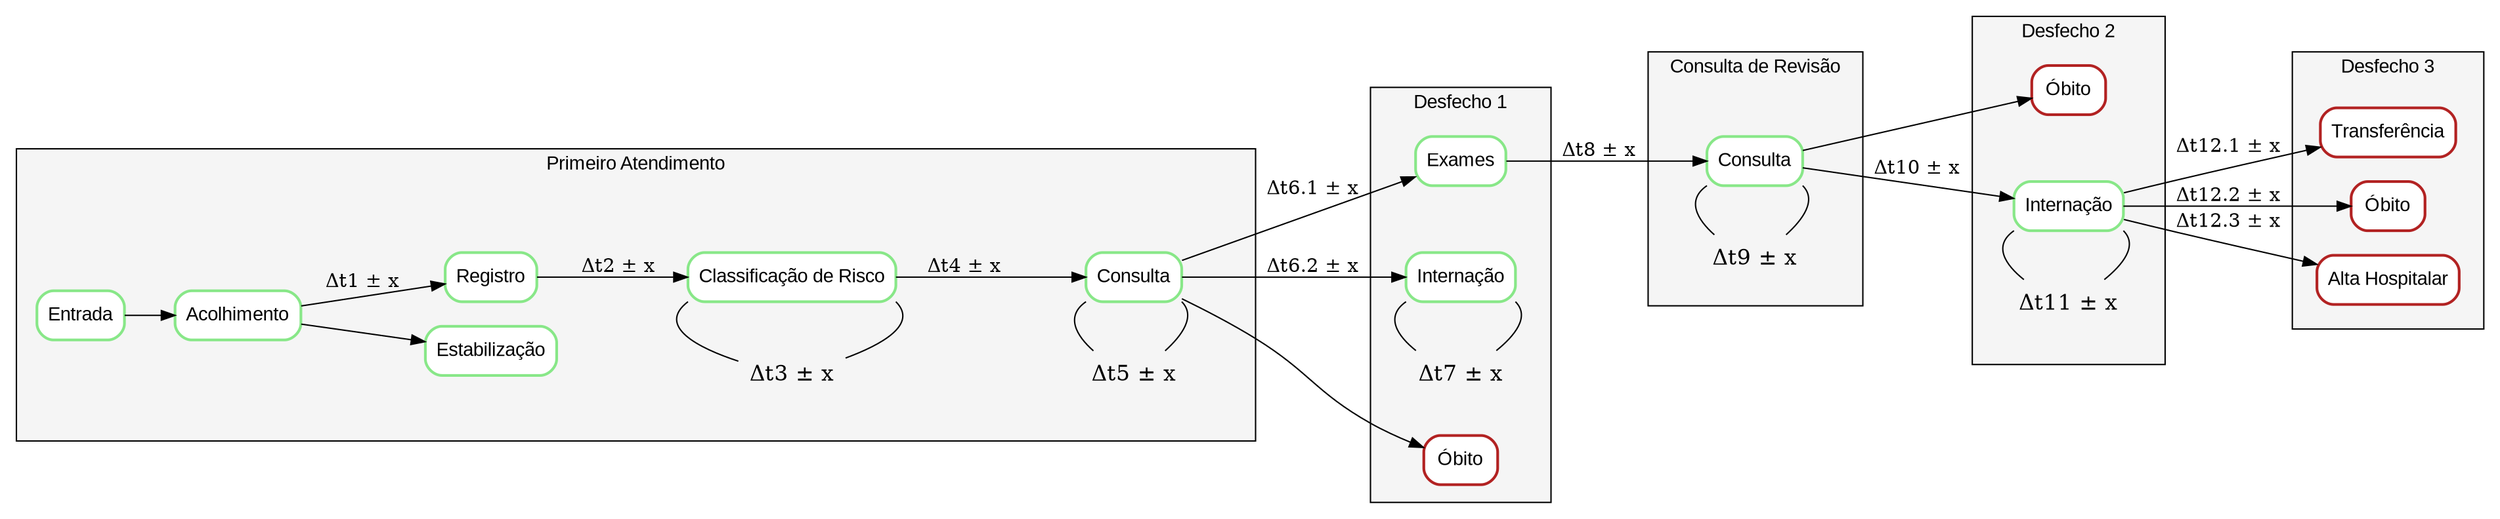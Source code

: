 digraph fluxo {
    rankdir=LR;
    compound=true;
    ranksep=0.5;

    // Primeiro Atendimento
    subgraph cluster_primeiro_atendimento {
        label="Primeiro Atendimento";
        ranksep=0.2;
        margin=15;
        style=filled;
        fillcolor="#F5F5F5";
        fontname="Arial";
        rankdir=LR;

        node [shape=box, style="filled, rounded", fillcolor="white", fontname="Arial"];

        Entrada [label="Entrada", color="#88E788", penwidth=2];
        Acolhimento [label="Acolhimento", color="#88E788", penwidth=2];
        Estabilizacao [label="Estabilização", color="#88E788", penwidth=2];
        Registro [label="Registro", color="#88E788", penwidth=2];

        // Subcluster de Classificação
        subgraph cluster_classificacao {
            style=invis;
            rankdir=TB;
            Classificacao [label="Classificação de Risco", color="#88E788", penwidth=2];
            aux_classif [
                label="Δt3 ± x",
                shape=box,
                style="filled",
                fillcolor="#F5F5F5",
                color="#F5F5F5",
                fontname="times-roman",
                fontsize=16,
                penwidth=0
            ];
        }

        // Subcluster de Consulta
        subgraph cluster_consulta {
            style=invis;
            rankdir=TB;
            Consulta [label="Consulta", color="#88E788", penwidth=2];
            aux_consulta [
                label="Δt5 ± x",
                shape=box,
                style="filled",
                fillcolor="#F5F5F5",
                color="#F5F5F5",
                fontname="times-roman",
                fontsize=16,
                penwidth=0
            ];
        }
    }

    // Desfecho 1
    subgraph cluster_desfecho1 {
        margin=13;
        label="Desfecho 1";
        style=filled;
        fillcolor="#F5F5F5";
        fontname="Arial";
        rankdir=LR;

        node [shape=box, style="filled, rounded", fillcolor="white", fontname="Arial"];

        Exames [label="Exames", color="#88E788", penwidth=2];

        // Subcluster de Internação
        subgraph cluster_internacao {
            style=invis;
            rankdir=TB;
            Internacao [label="Internação", color="#88E788", penwidth=2];
            aux_internacao [
                label="Δt7 ± x",
                shape=box,
                style="filled",
                fillcolor="#F5F5F5",
                color="#F5F5F5",
                fontname="times-roman",
                fontsize=16,
                penwidth=0
            ];
        }

        Obito [label="Óbito", color="#b22222", penwidth=2];
    }

    // Consulta de Revisão
    subgraph cluster_revisao {
        label="Consulta de Revisão";
        margin=8;
        style=filled;
        fillcolor="#F5F5F5";
        fontname="Arial";
        rankdir=LR;

        node [shape=box, style="filled, rounded", fillcolor="white", fontname="Arial"];

        // Subcluster de Consulta2
        subgraph cluster_consulta2 {
            style=invis;
            rankdir=TB;
            Consulta2 [label="Consulta", color="#88E788", penwidth=2];
            aux_consulta2 [
                label="Δt9 ± x",
                shape=box,
                style="filled",
                fillcolor="#F5F5F5",
                color="#F5F5F5",
                fontname="times-roman",
                fontsize=16,
                penwidth=0
            ];
        }
    }

    // Desfecho 2
    subgraph cluster_desfecho2 {
        label="Desfecho 2";
        margin=13;
        style=filled;
        fillcolor="#F5F5F5";
        fontname="Arial";
        rankdir=LR;

        node [shape=box, style="filled, rounded", fillcolor="white", fontname="Arial"];

        Obito2 [label="Óbito", color="#b22222", penwidth=2];

        // Subcluster de Internacao2
        subgraph cluster_internacao2 {
            style=invis;
            rankdir=TB;
            Internacao2 [label="Internação", color="#88E788", penwidth=2];
            aux_internacao2 [
                label="Δt11 ± x",
                shape=box,
                style="filled",
                fillcolor="#F5F5F5",
                color="#F5F5F5",
                fontname="times-roman",
                fontsize=16,
                penwidth=0
            ];
        }
    }

    // Desfecho 3
    subgraph cluster_desfecho3 {
        margin=18;
        ranksep=1;
        label="Desfecho 3";
        style=filled;
        fillcolor="#F5F5F5";
        fontname="Arial";
        rankdir=LR;

        node [shape=box, style="filled, rounded", fillcolor="white", fontname="Arial"];

        Transferencia3 [label="Transferência", color="#b22222", penwidth=2];
        Obito3 [label="Óbito", color="#b22222", penwidth=2];
        AltaHospitalar3 [label="Alta Hospitalar", color="#b22222", penwidth=2];

    }

    // Conexões
    Entrada -> Acolhimento;
    Acolhimento -> Estabilizacao;
    Acolhimento -> Registro [label="Δt1 ± x"];
    Registro -> Classificacao [label="Δt2 ± x"];

    // Loop de classificação
    Classificacao -> aux_classif [arrowhead=none, tailport=sw, headport=center, constraint=false, dir=none];
    aux_classif -> Classificacao [arrowhead=none, tailport=center, headport=se, constraint=false, dir=none];

    Classificacao -> Consulta [label="Δt4 ± x"];

    // Loop de consulta
    Consulta -> aux_consulta [arrowhead=none, tailport=sw, headport=center, constraint=false, dir=none];
    aux_consulta -> Consulta [arrowhead=none, tailport=center, headport=se, constraint=false, dir=none];

    Consulta -> Exames [label="Δt6.1 ± x"];
    Consulta -> Internacao [label="Δt6.2 ± x"];

    // Loop de internacao
    Internacao -> aux_internacao [arrowhead=none, tailport=sw, headport=center, constraint=false, dir=none];
    aux_internacao -> Internacao [arrowhead=none, tailport=center, headport=se, constraint=false, dir=none];

    Consulta -> Obito;

    Exames -> Consulta2 [label="Δt8 ± x"];

    // Loop de consulta2
    Consulta2 -> aux_consulta2 [arrowhead=none, tailport=sw, headport=center, constraint=false, dir=none];
    aux_consulta2 -> Consulta2 [arrowhead=none, tailport=center, headport=se, constraint=false, dir=none];

    Consulta2 -> Obito2;
    Consulta2 -> Internacao2 [label="Δt10 ± x"];

    // Loop de internacao2
    Internacao2 -> aux_internacao2 [arrowhead=none, tailport=sw, headport=center, constraint=false, dir=none];
    aux_internacao2 -> Internacao2 [arrowhead=none, tailport=center, headport=se, constraint=false, dir=none];

    Internacao2 -> Transferencia3 [label="Δt12.1 ± x"];
    Internacao2 -> Obito3 [label="Δt12.2 ± x"];
    Internacao2 -> AltaHospitalar3 [label="Δt12.3 ± x"];
}